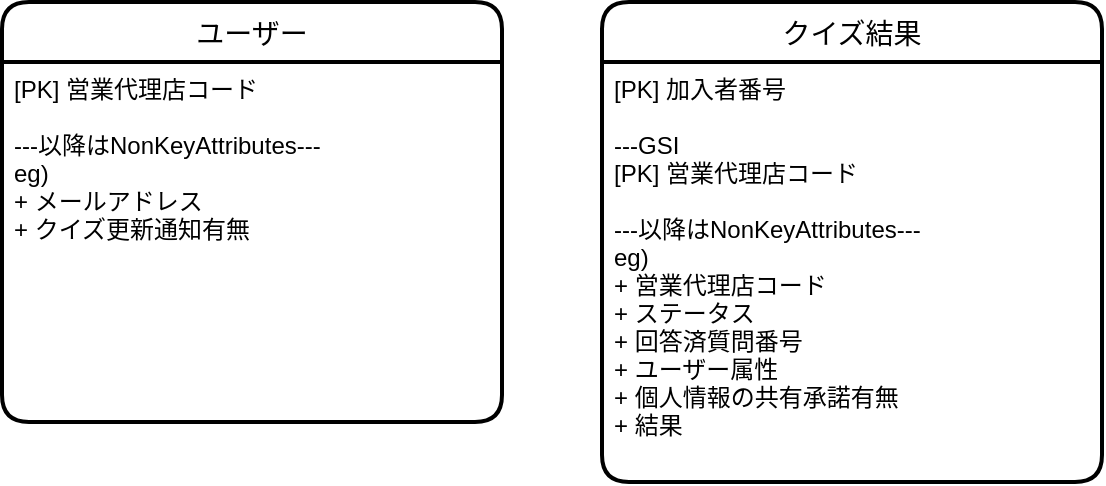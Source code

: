 <mxfile>
    <diagram id="f7XgQTxwF5dxpnC6DLyN" name="ページ1">
        <mxGraphModel dx="500" dy="357" grid="1" gridSize="10" guides="1" tooltips="1" connect="1" arrows="1" fold="1" page="1" pageScale="1" pageWidth="827" pageHeight="1169" math="0" shadow="0">
            <root>
                <mxCell id="0"/>
                <mxCell id="1" parent="0"/>
                <mxCell id="4" value="ユーザー" style="swimlane;childLayout=stackLayout;horizontal=1;startSize=30;horizontalStack=0;rounded=1;fontSize=14;fontStyle=0;strokeWidth=2;resizeParent=0;resizeLast=1;shadow=0;dashed=0;align=center;" parent="1" vertex="1">
                    <mxGeometry x="50" y="70" width="250" height="210" as="geometry"/>
                </mxCell>
                <mxCell id="5" value="[PK] 営業代理店コード&#10;&#10;---以降はNonKeyAttributes---&#10;eg)&#10;+ メールアドレス&#10;+ クイズ更新通知有無&#10;&#10;" style="align=left;strokeColor=none;fillColor=none;spacingLeft=4;fontSize=12;verticalAlign=top;resizable=0;rotatable=0;part=1;" parent="4" vertex="1">
                    <mxGeometry y="30" width="250" height="180" as="geometry"/>
                </mxCell>
                <mxCell id="6" value="クイズ結果" style="swimlane;childLayout=stackLayout;horizontal=1;startSize=30;horizontalStack=0;rounded=1;fontSize=14;fontStyle=0;strokeWidth=2;resizeParent=0;resizeLast=1;shadow=0;dashed=0;align=center;" vertex="1" parent="1">
                    <mxGeometry x="350" y="70" width="250" height="240" as="geometry"/>
                </mxCell>
                <mxCell id="7" value="[PK] 加入者番号&#10;&#10;---GSI&#10;[PK] 営業代理店コード&#10;&#10;---以降はNonKeyAttributes---&#10;eg)&#10;+ 営業代理店コード&#10;+ ステータス&#10;+ 回答済質問番号&#10;+ ユーザー属性&#10;+ 個人情報の共有承諾有無&#10;+ 結果&#10;&#10;" style="align=left;strokeColor=none;fillColor=none;spacingLeft=4;fontSize=12;verticalAlign=top;resizable=0;rotatable=0;part=1;" vertex="1" parent="6">
                    <mxGeometry y="30" width="250" height="210" as="geometry"/>
                </mxCell>
            </root>
        </mxGraphModel>
    </diagram>
</mxfile>